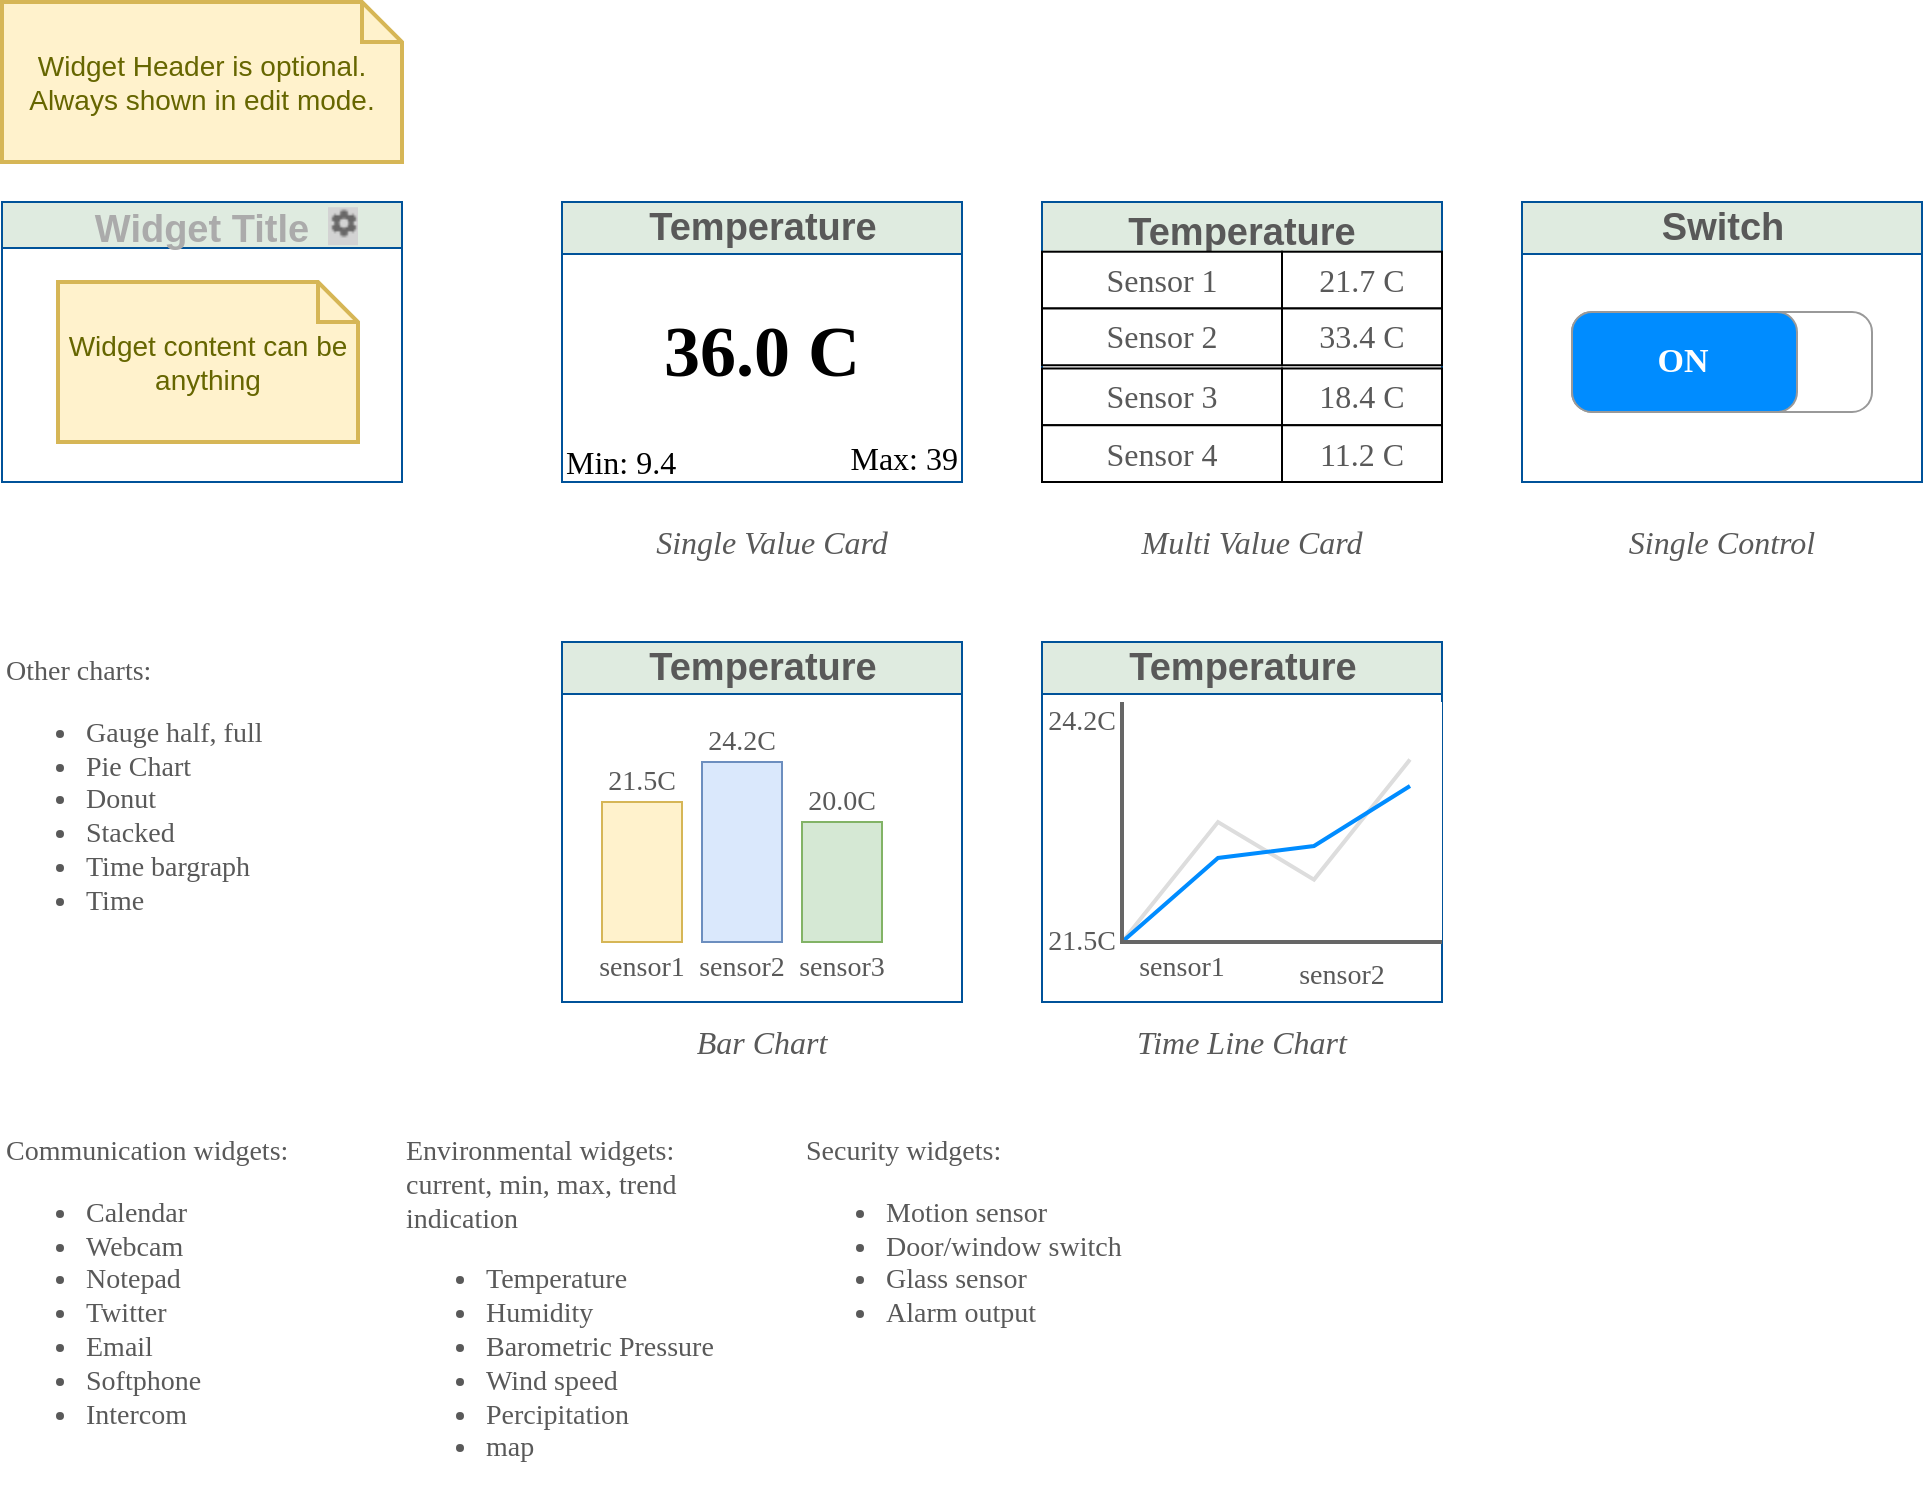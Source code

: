 <mxfile version="14.9.6" type="device"><diagram id="cQ107_ywP_0uJQMb0Nsn" name="Page-1"><mxGraphModel dx="1239" dy="688" grid="1" gridSize="10" guides="1" tooltips="1" connect="1" arrows="1" fold="1" page="1" pageScale="1" pageWidth="1169" pageHeight="827" math="0" shadow="0"><root><mxCell id="0"/><mxCell id="1" parent="0"/><mxCell id="oUou5nXqcQ8B8B_wII2H-3" value="Widget Header is optional.&lt;br&gt;Always shown in&amp;nbsp;edit mode." style="shape=note;strokeWidth=2;fontSize=14;size=20;whiteSpace=wrap;html=1;fillColor=#fff2cc;strokeColor=#d6b656;fontColor=#666600;" vertex="1" parent="1"><mxGeometry x="80" y="40" width="200" height="80" as="geometry"/></mxCell><mxCell id="oUou5nXqcQ8B8B_wII2H-8" value="36.0 C" style="group;verticalAlign=middle;fontSize=36;fontStyle=1;fontFamily=Verdana;align=center;" vertex="1" connectable="0" parent="1"><mxGeometry x="360" y="140" width="200" height="140" as="geometry"/></mxCell><mxCell id="oUou5nXqcQ8B8B_wII2H-9" value="Temperature" style="swimlane;fontSize=19;strokeColor=#005299;fillColor=#DFEBE0;gradientColor=none;gradientDirection=radial;startSize=26;fontColor=#595959;spacing=2;swimlaneLine=1;html=1;" vertex="1" parent="oUou5nXqcQ8B8B_wII2H-8"><mxGeometry width="200" height="140" as="geometry"/></mxCell><mxCell id="oUou5nXqcQ8B8B_wII2H-18" value="&lt;font style=&quot;font-size: 16px&quot;&gt;Min: 9.4&lt;br&gt;&lt;/font&gt;" style="text;html=1;strokeColor=none;fillColor=none;align=left;verticalAlign=middle;whiteSpace=wrap;rounded=0;fontFamily=Verdana;fontSize=16;" vertex="1" parent="oUou5nXqcQ8B8B_wII2H-9"><mxGeometry y="120" width="100" height="20" as="geometry"/></mxCell><mxCell id="oUou5nXqcQ8B8B_wII2H-13" value="&lt;font style=&quot;font-size: 16px&quot;&gt;Max: 39&lt;/font&gt;" style="text;html=1;strokeColor=none;fillColor=none;align=right;verticalAlign=bottom;whiteSpace=wrap;rounded=0;fontFamily=Verdana;fontSize=16;" vertex="1" parent="1"><mxGeometry x="480" y="260" width="80" height="20" as="geometry"/></mxCell><mxCell id="oUou5nXqcQ8B8B_wII2H-19" value="Single Value Card" style="text;html=1;strokeColor=none;fillColor=none;align=center;verticalAlign=middle;whiteSpace=wrap;rounded=0;fontFamily=Verdana;fontSize=16;fontColor=#595959;fontStyle=2" vertex="1" parent="1"><mxGeometry x="360" y="300" width="210" height="20" as="geometry"/></mxCell><mxCell id="oUou5nXqcQ8B8B_wII2H-20" value="" style="group;verticalAlign=middle;fontSize=36;fontStyle=1;fontFamily=Verdana;align=center;rounded=1;" vertex="1" connectable="0" parent="1"><mxGeometry x="600" y="140" width="200" height="140" as="geometry"/></mxCell><mxCell id="oUou5nXqcQ8B8B_wII2H-21" value="Temperature" style="swimlane;fontSize=19;strokeColor=#005299;fillColor=#DFEBE0;gradientColor=none;gradientDirection=radial;startSize=26;fontColor=#595959;" vertex="1" parent="oUou5nXqcQ8B8B_wII2H-20"><mxGeometry width="200" height="140" as="geometry"/></mxCell><mxCell id="oUou5nXqcQ8B8B_wII2H-25" value="Sensor 1" style="rounded=0;whiteSpace=wrap;html=1;fontFamily=Verdana;fontSize=16;fontColor=#595959;align=center;verticalAlign=middle;" vertex="1" parent="oUou5nXqcQ8B8B_wII2H-21"><mxGeometry y="24.86" width="120" height="28.38" as="geometry"/></mxCell><mxCell id="oUou5nXqcQ8B8B_wII2H-26" value="21.7 C" style="rounded=0;whiteSpace=wrap;html=1;fontFamily=Verdana;fontSize=16;fontColor=#595959;align=center;verticalAlign=middle;" vertex="1" parent="oUou5nXqcQ8B8B_wII2H-21"><mxGeometry x="120" y="24.86" width="80" height="28.38" as="geometry"/></mxCell><mxCell id="oUou5nXqcQ8B8B_wII2H-29" value="Sensor 2" style="rounded=0;whiteSpace=wrap;html=1;fontFamily=Verdana;fontSize=16;fontColor=#595959;align=center;verticalAlign=middle;" vertex="1" parent="oUou5nXqcQ8B8B_wII2H-21"><mxGeometry y="53.24" width="120" height="28.38" as="geometry"/></mxCell><mxCell id="oUou5nXqcQ8B8B_wII2H-30" value="33.4 C" style="rounded=0;whiteSpace=wrap;html=1;fontFamily=Verdana;fontSize=16;fontColor=#595959;align=center;verticalAlign=middle;" vertex="1" parent="oUou5nXqcQ8B8B_wII2H-21"><mxGeometry x="120" y="53.24" width="80" height="28.38" as="geometry"/></mxCell><mxCell id="oUou5nXqcQ8B8B_wII2H-31" value="Sensor 3" style="rounded=0;whiteSpace=wrap;html=1;fontFamily=Verdana;fontSize=16;fontColor=#595959;align=center;verticalAlign=middle;" vertex="1" parent="oUou5nXqcQ8B8B_wII2H-21"><mxGeometry y="83.24" width="120" height="28.38" as="geometry"/></mxCell><mxCell id="oUou5nXqcQ8B8B_wII2H-32" value="18.4 C" style="rounded=0;whiteSpace=wrap;html=1;fontFamily=Verdana;fontSize=16;fontColor=#595959;align=center;verticalAlign=middle;" vertex="1" parent="oUou5nXqcQ8B8B_wII2H-21"><mxGeometry x="120" y="83.24" width="80" height="28.38" as="geometry"/></mxCell><mxCell id="oUou5nXqcQ8B8B_wII2H-33" value="Sensor 4" style="rounded=0;whiteSpace=wrap;html=1;fontFamily=Verdana;fontSize=16;fontColor=#595959;align=center;verticalAlign=middle;" vertex="1" parent="oUou5nXqcQ8B8B_wII2H-21"><mxGeometry y="111.62" width="120" height="28.38" as="geometry"/></mxCell><mxCell id="oUou5nXqcQ8B8B_wII2H-34" value="11.2 C" style="rounded=0;whiteSpace=wrap;html=1;fontFamily=Verdana;fontSize=16;fontColor=#595959;align=center;verticalAlign=middle;" vertex="1" parent="oUou5nXqcQ8B8B_wII2H-21"><mxGeometry x="120" y="111.62" width="80" height="28.38" as="geometry"/></mxCell><mxCell id="oUou5nXqcQ8B8B_wII2H-24" value="Multi Value Card" style="text;html=1;strokeColor=none;fillColor=none;align=center;verticalAlign=middle;whiteSpace=wrap;rounded=0;fontFamily=Verdana;fontSize=16;fontColor=#595959;fontStyle=2" vertex="1" parent="1"><mxGeometry x="600" y="300" width="210" height="20" as="geometry"/></mxCell><mxCell id="oUou5nXqcQ8B8B_wII2H-35" value="" style="group;verticalAlign=middle;fontSize=36;fontStyle=1;fontFamily=Verdana;align=center;" vertex="1" connectable="0" parent="1"><mxGeometry x="360" y="360" width="200" height="180" as="geometry"/></mxCell><mxCell id="oUou5nXqcQ8B8B_wII2H-36" value="Temperature" style="swimlane;fontSize=19;strokeColor=#005299;fillColor=#DFEBE0;gradientColor=none;gradientDirection=radial;startSize=26;fontColor=#595959;spacing=2;swimlaneLine=1;html=1;" vertex="1" parent="oUou5nXqcQ8B8B_wII2H-35"><mxGeometry width="200" height="180" as="geometry"/></mxCell><mxCell id="oUou5nXqcQ8B8B_wII2H-41" value="" style="rounded=0;whiteSpace=wrap;html=1;fontFamily=Verdana;fontSize=16;align=center;verticalAlign=middle;fillColor=#dae8fc;strokeColor=#6c8ebf;" vertex="1" parent="oUou5nXqcQ8B8B_wII2H-36"><mxGeometry x="70" y="59.999" width="40" height="90" as="geometry"/></mxCell><mxCell id="oUou5nXqcQ8B8B_wII2H-42" value="" style="rounded=0;whiteSpace=wrap;html=1;fontFamily=Verdana;fontSize=16;align=center;verticalAlign=middle;fillColor=#d5e8d4;strokeColor=#82b366;" vertex="1" parent="oUou5nXqcQ8B8B_wII2H-36"><mxGeometry x="120" y="90" width="40" height="60" as="geometry"/></mxCell><mxCell id="oUou5nXqcQ8B8B_wII2H-43" value="sensor1" style="text;html=1;strokeColor=none;fillColor=none;align=center;verticalAlign=middle;whiteSpace=wrap;rounded=0;fontFamily=Verdana;fontSize=14;fontColor=#595959;" vertex="1" parent="oUou5nXqcQ8B8B_wII2H-36"><mxGeometry x="20" y="149.999" width="40" height="25.714" as="geometry"/></mxCell><mxCell id="oUou5nXqcQ8B8B_wII2H-45" value="sensor2" style="text;html=1;strokeColor=none;fillColor=none;align=center;verticalAlign=middle;whiteSpace=wrap;rounded=0;fontFamily=Verdana;fontSize=14;fontColor=#595959;" vertex="1" parent="oUou5nXqcQ8B8B_wII2H-36"><mxGeometry x="70" y="149.999" width="40" height="25.714" as="geometry"/></mxCell><mxCell id="oUou5nXqcQ8B8B_wII2H-46" value="sensor3" style="text;html=1;strokeColor=none;fillColor=none;align=center;verticalAlign=middle;whiteSpace=wrap;rounded=0;fontFamily=Verdana;fontSize=14;fontColor=#595959;" vertex="1" parent="oUou5nXqcQ8B8B_wII2H-36"><mxGeometry x="120" y="149.999" width="40" height="25.714" as="geometry"/></mxCell><mxCell id="oUou5nXqcQ8B8B_wII2H-40" value="" style="rounded=0;whiteSpace=wrap;html=1;fontFamily=Verdana;fontSize=16;align=center;verticalAlign=middle;fillColor=#fff2cc;strokeColor=#d6b656;" vertex="1" parent="oUou5nXqcQ8B8B_wII2H-36"><mxGeometry x="20" y="80" width="40" height="70" as="geometry"/></mxCell><mxCell id="oUou5nXqcQ8B8B_wII2H-47" value="21.5C" style="text;html=1;strokeColor=none;fillColor=none;align=center;verticalAlign=middle;whiteSpace=wrap;rounded=0;fontFamily=Verdana;fontSize=14;fontColor=#595959;" vertex="1" parent="oUou5nXqcQ8B8B_wII2H-36"><mxGeometry x="20" y="60" width="40" height="20" as="geometry"/></mxCell><mxCell id="oUou5nXqcQ8B8B_wII2H-48" value="24.2C" style="text;html=1;strokeColor=none;fillColor=none;align=center;verticalAlign=middle;whiteSpace=wrap;rounded=0;fontFamily=Verdana;fontSize=14;fontColor=#595959;" vertex="1" parent="oUou5nXqcQ8B8B_wII2H-36"><mxGeometry x="70" y="40" width="40" height="20" as="geometry"/></mxCell><mxCell id="oUou5nXqcQ8B8B_wII2H-49" value="20.0C" style="text;html=1;strokeColor=none;fillColor=none;align=center;verticalAlign=middle;whiteSpace=wrap;rounded=0;fontFamily=Verdana;fontSize=14;fontColor=#595959;" vertex="1" parent="oUou5nXqcQ8B8B_wII2H-36"><mxGeometry x="120" y="70" width="40" height="20" as="geometry"/></mxCell><mxCell id="oUou5nXqcQ8B8B_wII2H-39" value="Bar Chart" style="text;html=1;strokeColor=none;fillColor=none;align=center;verticalAlign=middle;whiteSpace=wrap;rounded=0;fontFamily=Verdana;fontSize=16;fontColor=#595959;fontStyle=2" vertex="1" parent="1"><mxGeometry x="360" y="550" width="200" height="20" as="geometry"/></mxCell><mxCell id="oUou5nXqcQ8B8B_wII2H-51" value="" style="group;verticalAlign=middle;fontSize=36;fontStyle=1;fontFamily=Verdana;align=center;" vertex="1" connectable="0" parent="1"><mxGeometry x="600" y="360" width="200" height="180" as="geometry"/></mxCell><mxCell id="oUou5nXqcQ8B8B_wII2H-52" value="Temperature" style="swimlane;fontSize=19;strokeColor=#005299;fillColor=#DFEBE0;gradientColor=none;gradientDirection=radial;startSize=26;fontColor=#595959;spacing=2;swimlaneLine=1;html=1;" vertex="1" parent="oUou5nXqcQ8B8B_wII2H-51"><mxGeometry width="200" height="180" as="geometry"/></mxCell><mxCell id="oUou5nXqcQ8B8B_wII2H-63" value="" style="verticalLabelPosition=bottom;shadow=0;dashed=0;align=center;html=1;verticalAlign=top;strokeWidth=1;shape=mxgraph.mockup.graphics.lineChart;strokeColor=none;strokeColor2=#666666;strokeColor3=#008cff;strokeColor4=#dddddd;rounded=1;fontFamily=Verdana;fontSize=14;fontColor=#595959;" vertex="1" parent="oUou5nXqcQ8B8B_wII2H-52"><mxGeometry x="40" y="30" width="160" height="120" as="geometry"/></mxCell><mxCell id="oUou5nXqcQ8B8B_wII2H-55" value="sensor1" style="text;html=1;strokeColor=none;fillColor=none;align=center;verticalAlign=middle;whiteSpace=wrap;rounded=0;fontFamily=Verdana;fontSize=14;fontColor=#595959;" vertex="1" parent="oUou5nXqcQ8B8B_wII2H-52"><mxGeometry x="50" y="149.999" width="40" height="25.714" as="geometry"/></mxCell><mxCell id="oUou5nXqcQ8B8B_wII2H-56" value="sensor2" style="text;html=1;strokeColor=none;fillColor=none;align=center;verticalAlign=middle;whiteSpace=wrap;rounded=0;fontFamily=Verdana;fontSize=14;fontColor=#595959;" vertex="1" parent="oUou5nXqcQ8B8B_wII2H-52"><mxGeometry x="130" y="154.289" width="40" height="25.714" as="geometry"/></mxCell><mxCell id="oUou5nXqcQ8B8B_wII2H-59" value="21.5C" style="text;html=1;strokeColor=none;fillColor=none;align=center;verticalAlign=middle;whiteSpace=wrap;rounded=0;fontFamily=Verdana;fontSize=14;fontColor=#595959;" vertex="1" parent="oUou5nXqcQ8B8B_wII2H-52"><mxGeometry y="140" width="40" height="20" as="geometry"/></mxCell><mxCell id="oUou5nXqcQ8B8B_wII2H-60" value="24.2C" style="text;html=1;strokeColor=none;fillColor=none;align=center;verticalAlign=middle;whiteSpace=wrap;rounded=0;fontFamily=Verdana;fontSize=14;fontColor=#595959;" vertex="1" parent="oUou5nXqcQ8B8B_wII2H-52"><mxGeometry y="30" width="40" height="20" as="geometry"/></mxCell><mxCell id="oUou5nXqcQ8B8B_wII2H-62" value="Time Line Chart" style="text;html=1;strokeColor=none;fillColor=none;align=center;verticalAlign=middle;whiteSpace=wrap;rounded=0;fontFamily=Verdana;fontSize=16;fontColor=#595959;fontStyle=2" vertex="1" parent="1"><mxGeometry x="600" y="550" width="200" height="20" as="geometry"/></mxCell><mxCell id="oUou5nXqcQ8B8B_wII2H-4" value="Widget Title" style="swimlane;fontSize=19;fontColor=#ABABAB;strokeColor=#005299;fillColor=#DFEBE0;gradientColor=none;gradientDirection=radial;" vertex="1" parent="1"><mxGeometry x="80" y="140" width="200" height="140" as="geometry"/></mxCell><mxCell id="oUou5nXqcQ8B8B_wII2H-5" value="" style="shape=image;verticalLabelPosition=bottom;labelBackgroundColor=#ffffff;verticalAlign=top;aspect=fixed;imageAspect=0;image=data:image/png,iVBORw0KGgoAAAANSUhEUgAAAA8AAAATCAIAAADAoMD9AAAA2ElEQVQ4Ec2SMRaDIAyGvS0O2gmnuICLhwAPYO6QkSlbLtTXxhep2vZ1KxOEj/D/PzTyy2jOMBEtOS85E9Fh94KOIbTOtc7FEN7SiMjMpZTBe6UH70spzIzrqse23oioxK3vdXJYIqKIPGhmtn4KxRBMj1YG75l5owHAWpo5IrIiAGy0atID8zzXzvQGAHjRLSJKH3JQeqxpZh6/KRlNydnlFOMUo4lundtdiogl2HddDdlyT1AdfHqdZ9hb3nUIImJJHxxf00SUU8opWfDW7uJX2d558j/0HfXQTwe6mLNoAAAAAElFTkSuQmCC;" vertex="1" parent="oUou5nXqcQ8B8B_wII2H-4"><mxGeometry x="163" y="2.62" width="15" height="19" as="geometry"/></mxCell><mxCell id="oUou5nXqcQ8B8B_wII2H-6" value="Widget content can be anything" style="shape=note;strokeWidth=2;fontSize=14;size=20;whiteSpace=wrap;html=1;fillColor=#fff2cc;strokeColor=#d6b656;fontColor=#666600;" vertex="1" parent="oUou5nXqcQ8B8B_wII2H-4"><mxGeometry x="28" y="40" width="150" height="80" as="geometry"/></mxCell><mxCell id="oUou5nXqcQ8B8B_wII2H-68" value="Other charts:&lt;br&gt;&lt;ul&gt;&lt;li&gt;&lt;span&gt;Gauge half, full&lt;/span&gt;&lt;/li&gt;&lt;li&gt;&lt;span&gt;Pie Chart&lt;/span&gt;&lt;/li&gt;&lt;li&gt;&lt;span&gt;Donut&lt;/span&gt;&lt;/li&gt;&lt;li&gt;&lt;span&gt;Stacked&amp;nbsp;&lt;/span&gt;&lt;/li&gt;&lt;li&gt;&lt;span&gt;Time bargraph&lt;/span&gt;&lt;/li&gt;&lt;li&gt;&lt;span&gt;Time&amp;nbsp;&lt;/span&gt;&lt;/li&gt;&lt;/ul&gt;" style="text;html=1;strokeColor=none;fillColor=none;align=left;verticalAlign=top;whiteSpace=wrap;rounded=0;fontFamily=Verdana;fontSize=14;fontColor=#595959;" vertex="1" parent="1"><mxGeometry x="80" y="360" width="150" height="160" as="geometry"/></mxCell><mxCell id="oUou5nXqcQ8B8B_wII2H-69" value="" style="group;verticalAlign=middle;fontSize=36;fontStyle=1;fontFamily=Verdana;align=center;" vertex="1" connectable="0" parent="1"><mxGeometry x="840" y="140" width="200" height="140" as="geometry"/></mxCell><mxCell id="oUou5nXqcQ8B8B_wII2H-70" value="Switch" style="swimlane;fontSize=19;strokeColor=#005299;fillColor=#DFEBE0;gradientColor=none;gradientDirection=radial;startSize=26;fontColor=#595959;spacing=2;swimlaneLine=1;html=1;" vertex="1" parent="oUou5nXqcQ8B8B_wII2H-69"><mxGeometry width="200" height="140" as="geometry"/></mxCell><mxCell id="oUou5nXqcQ8B8B_wII2H-74" value="ON" style="strokeWidth=1;shadow=0;dashed=0;align=center;html=1;shape=mxgraph.mockup.buttons.onOffButton;gradientColor=none;strokeColor=#999999;buttonState=on;fillColor2=#008cff;fontColor=#ffffff;fontSize=17;mainText=;spacingRight=40;fontStyle=1;rounded=1;fontFamily=Verdana;" vertex="1" parent="oUou5nXqcQ8B8B_wII2H-70"><mxGeometry x="25" y="55" width="150" height="50" as="geometry"/></mxCell><mxCell id="oUou5nXqcQ8B8B_wII2H-73" value="Single Control" style="text;html=1;strokeColor=none;fillColor=none;align=center;verticalAlign=middle;whiteSpace=wrap;rounded=0;fontFamily=Verdana;fontSize=16;fontColor=#595959;fontStyle=2" vertex="1" parent="1"><mxGeometry x="840" y="300" width="200" height="20" as="geometry"/></mxCell><mxCell id="oUou5nXqcQ8B8B_wII2H-75" value="Communication widgets:&lt;br&gt;&lt;ul&gt;&lt;li&gt;&lt;span&gt;Calendar&lt;/span&gt;&lt;/li&gt;&lt;li&gt;&lt;span&gt;Webcam&lt;/span&gt;&lt;/li&gt;&lt;li&gt;Notepad&lt;/li&gt;&lt;li&gt;&lt;span&gt;Twitter&lt;/span&gt;&lt;br&gt;&lt;/li&gt;&lt;li&gt;Email&lt;/li&gt;&lt;li&gt;Softphone&lt;/li&gt;&lt;li&gt;Intercom&lt;/li&gt;&lt;/ul&gt;" style="text;html=1;strokeColor=none;fillColor=none;align=left;verticalAlign=top;whiteSpace=wrap;rounded=0;fontFamily=Verdana;fontSize=14;fontColor=#595959;" vertex="1" parent="1"><mxGeometry x="80" y="600" width="150" height="160" as="geometry"/></mxCell><mxCell id="oUou5nXqcQ8B8B_wII2H-76" value="Environmental widgets:&lt;br&gt;current, min, max, trend indication&lt;span style=&quot;color: rgba(0 , 0 , 0 , 0) ; font-family: monospace ; font-size: 0px&quot;&gt;%3CmxGraphModel%3E%3Croot%3E%3CmxCell%20id%3D%220%22%2F%3E%3CmxCell%20id%3D%221%22%20parent%3D%220%22%2F%3E%3CmxCell%20id%3D%222%22%20value%3D%22Environmental%20widgets%3A%26lt%3Bbr%26gt%3B%26lt%3Bul%26gt%3B%26lt%3Bli%26gt%3B%26lt%3Bspan%26gt%3BTemperature%26lt%3B%2Fspan%26gt%3B%26lt%3B%2Fli%26gt%3B%26lt%3Bli%26gt%3B%26lt%3Bspan%26gt%3BHumidity%26lt%3B%2Fspan%26gt%3B%26lt%3B%2Fli%26gt%3B%26lt%3Bli%26gt%3BBarometric%20Pressure%26lt%3B%2Fli%26gt%3B%26lt%3Bli%26gt%3BWind%20speed%26lt%3B%2Fli%26gt%3B%26lt%3Bli%26gt%3BPercipitation%26lt%3B%2Fli%26gt%3B%26lt%3B%2Ful%26gt%3B%22%20style%3D%22text%3Bhtml%3D1%3BstrokeColor%3Dnone%3BfillColor%3Dnone%3Balign%3Dleft%3BverticalAlign%3Dtop%3BwhiteSpace%3Dwrap%3Brounded%3D0%3BfontFamily%3DVerdana%3BfontSize%3D14%3BfontColor%3D%23595959%3B%22%20vertex%3D%221%22%20parent%3D%221%22%3E%3CmxGeometry%20x%3D%22280%22%20y%3D%22640%22%20width%3D%22180%22%20height%3D%22160%22%20as%3D%22geometry%22%2F%3E%3C%2FmxCell%3E%3C%2Froot%3E%3C%2FmxGraphModel%3Et&lt;/span&gt;&lt;br&gt;&lt;ul&gt;&lt;li&gt;&lt;span&gt;Temperature&lt;/span&gt;&lt;/li&gt;&lt;li&gt;&lt;span&gt;Humidity&lt;/span&gt;&lt;/li&gt;&lt;li&gt;Barometric Pressure&lt;/li&gt;&lt;li&gt;Wind speed&lt;/li&gt;&lt;li&gt;Percipitation&lt;/li&gt;&lt;li&gt;map&lt;/li&gt;&lt;/ul&gt;" style="text;html=1;strokeColor=none;fillColor=none;align=left;verticalAlign=top;whiteSpace=wrap;rounded=0;fontFamily=Verdana;fontSize=14;fontColor=#595959;" vertex="1" parent="1"><mxGeometry x="280" y="600" width="180" height="160" as="geometry"/></mxCell><mxCell id="oUou5nXqcQ8B8B_wII2H-77" value="Security widgets:&lt;br&gt;&lt;ul&gt;&lt;li&gt;&lt;span&gt;Motion sensor&lt;/span&gt;&lt;/li&gt;&lt;li&gt;&lt;span&gt;Door/window switch&lt;/span&gt;&lt;/li&gt;&lt;li&gt;Glass sensor&lt;/li&gt;&lt;li&gt;&lt;span&gt;Alarm output&lt;/span&gt;&lt;/li&gt;&lt;/ul&gt;" style="text;html=1;strokeColor=none;fillColor=none;align=left;verticalAlign=top;whiteSpace=wrap;rounded=0;fontFamily=Verdana;fontSize=14;fontColor=#595959;" vertex="1" parent="1"><mxGeometry x="480" y="600" width="180" height="160" as="geometry"/></mxCell></root></mxGraphModel></diagram></mxfile>